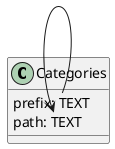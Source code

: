 @startuml
class Categories {
    prefix: TEXT
    path: TEXT
}

Categories::prefix --> Categories::path
@enduml